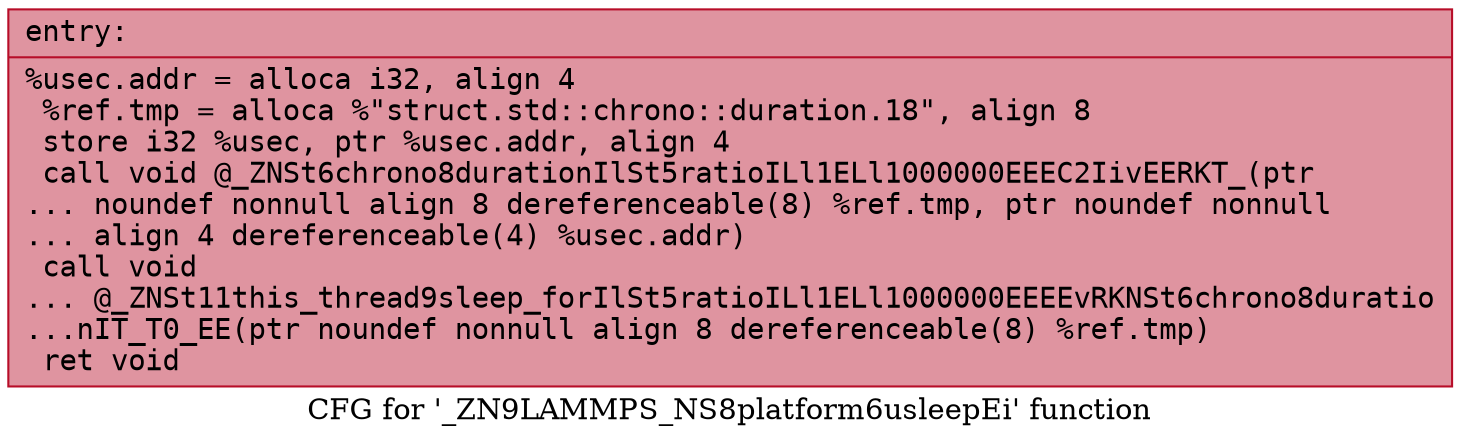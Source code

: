 digraph "CFG for '_ZN9LAMMPS_NS8platform6usleepEi' function" {
	label="CFG for '_ZN9LAMMPS_NS8platform6usleepEi' function";

	Node0x5651cd785b40 [shape=record,color="#b70d28ff", style=filled, fillcolor="#b70d2870" fontname="Courier",label="{entry:\l|  %usec.addr = alloca i32, align 4\l  %ref.tmp = alloca %\"struct.std::chrono::duration.18\", align 8\l  store i32 %usec, ptr %usec.addr, align 4\l  call void @_ZNSt6chrono8durationIlSt5ratioILl1ELl1000000EEEC2IivEERKT_(ptr\l... noundef nonnull align 8 dereferenceable(8) %ref.tmp, ptr noundef nonnull\l... align 4 dereferenceable(4) %usec.addr)\l  call void\l... @_ZNSt11this_thread9sleep_forIlSt5ratioILl1ELl1000000EEEEvRKNSt6chrono8duratio\l...nIT_T0_EE(ptr noundef nonnull align 8 dereferenceable(8) %ref.tmp)\l  ret void\l}"];
}
